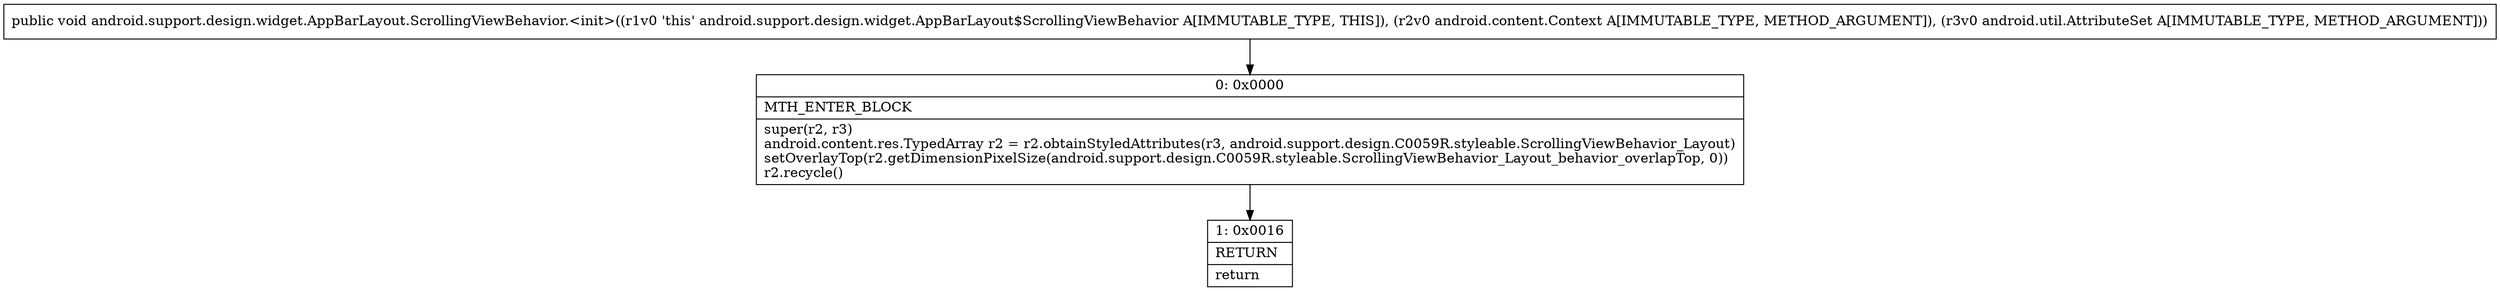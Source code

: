 digraph "CFG forandroid.support.design.widget.AppBarLayout.ScrollingViewBehavior.\<init\>(Landroid\/content\/Context;Landroid\/util\/AttributeSet;)V" {
Node_0 [shape=record,label="{0\:\ 0x0000|MTH_ENTER_BLOCK\l|super(r2, r3)\landroid.content.res.TypedArray r2 = r2.obtainStyledAttributes(r3, android.support.design.C0059R.styleable.ScrollingViewBehavior_Layout)\lsetOverlayTop(r2.getDimensionPixelSize(android.support.design.C0059R.styleable.ScrollingViewBehavior_Layout_behavior_overlapTop, 0))\lr2.recycle()\l}"];
Node_1 [shape=record,label="{1\:\ 0x0016|RETURN\l|return\l}"];
MethodNode[shape=record,label="{public void android.support.design.widget.AppBarLayout.ScrollingViewBehavior.\<init\>((r1v0 'this' android.support.design.widget.AppBarLayout$ScrollingViewBehavior A[IMMUTABLE_TYPE, THIS]), (r2v0 android.content.Context A[IMMUTABLE_TYPE, METHOD_ARGUMENT]), (r3v0 android.util.AttributeSet A[IMMUTABLE_TYPE, METHOD_ARGUMENT])) }"];
MethodNode -> Node_0;
Node_0 -> Node_1;
}

